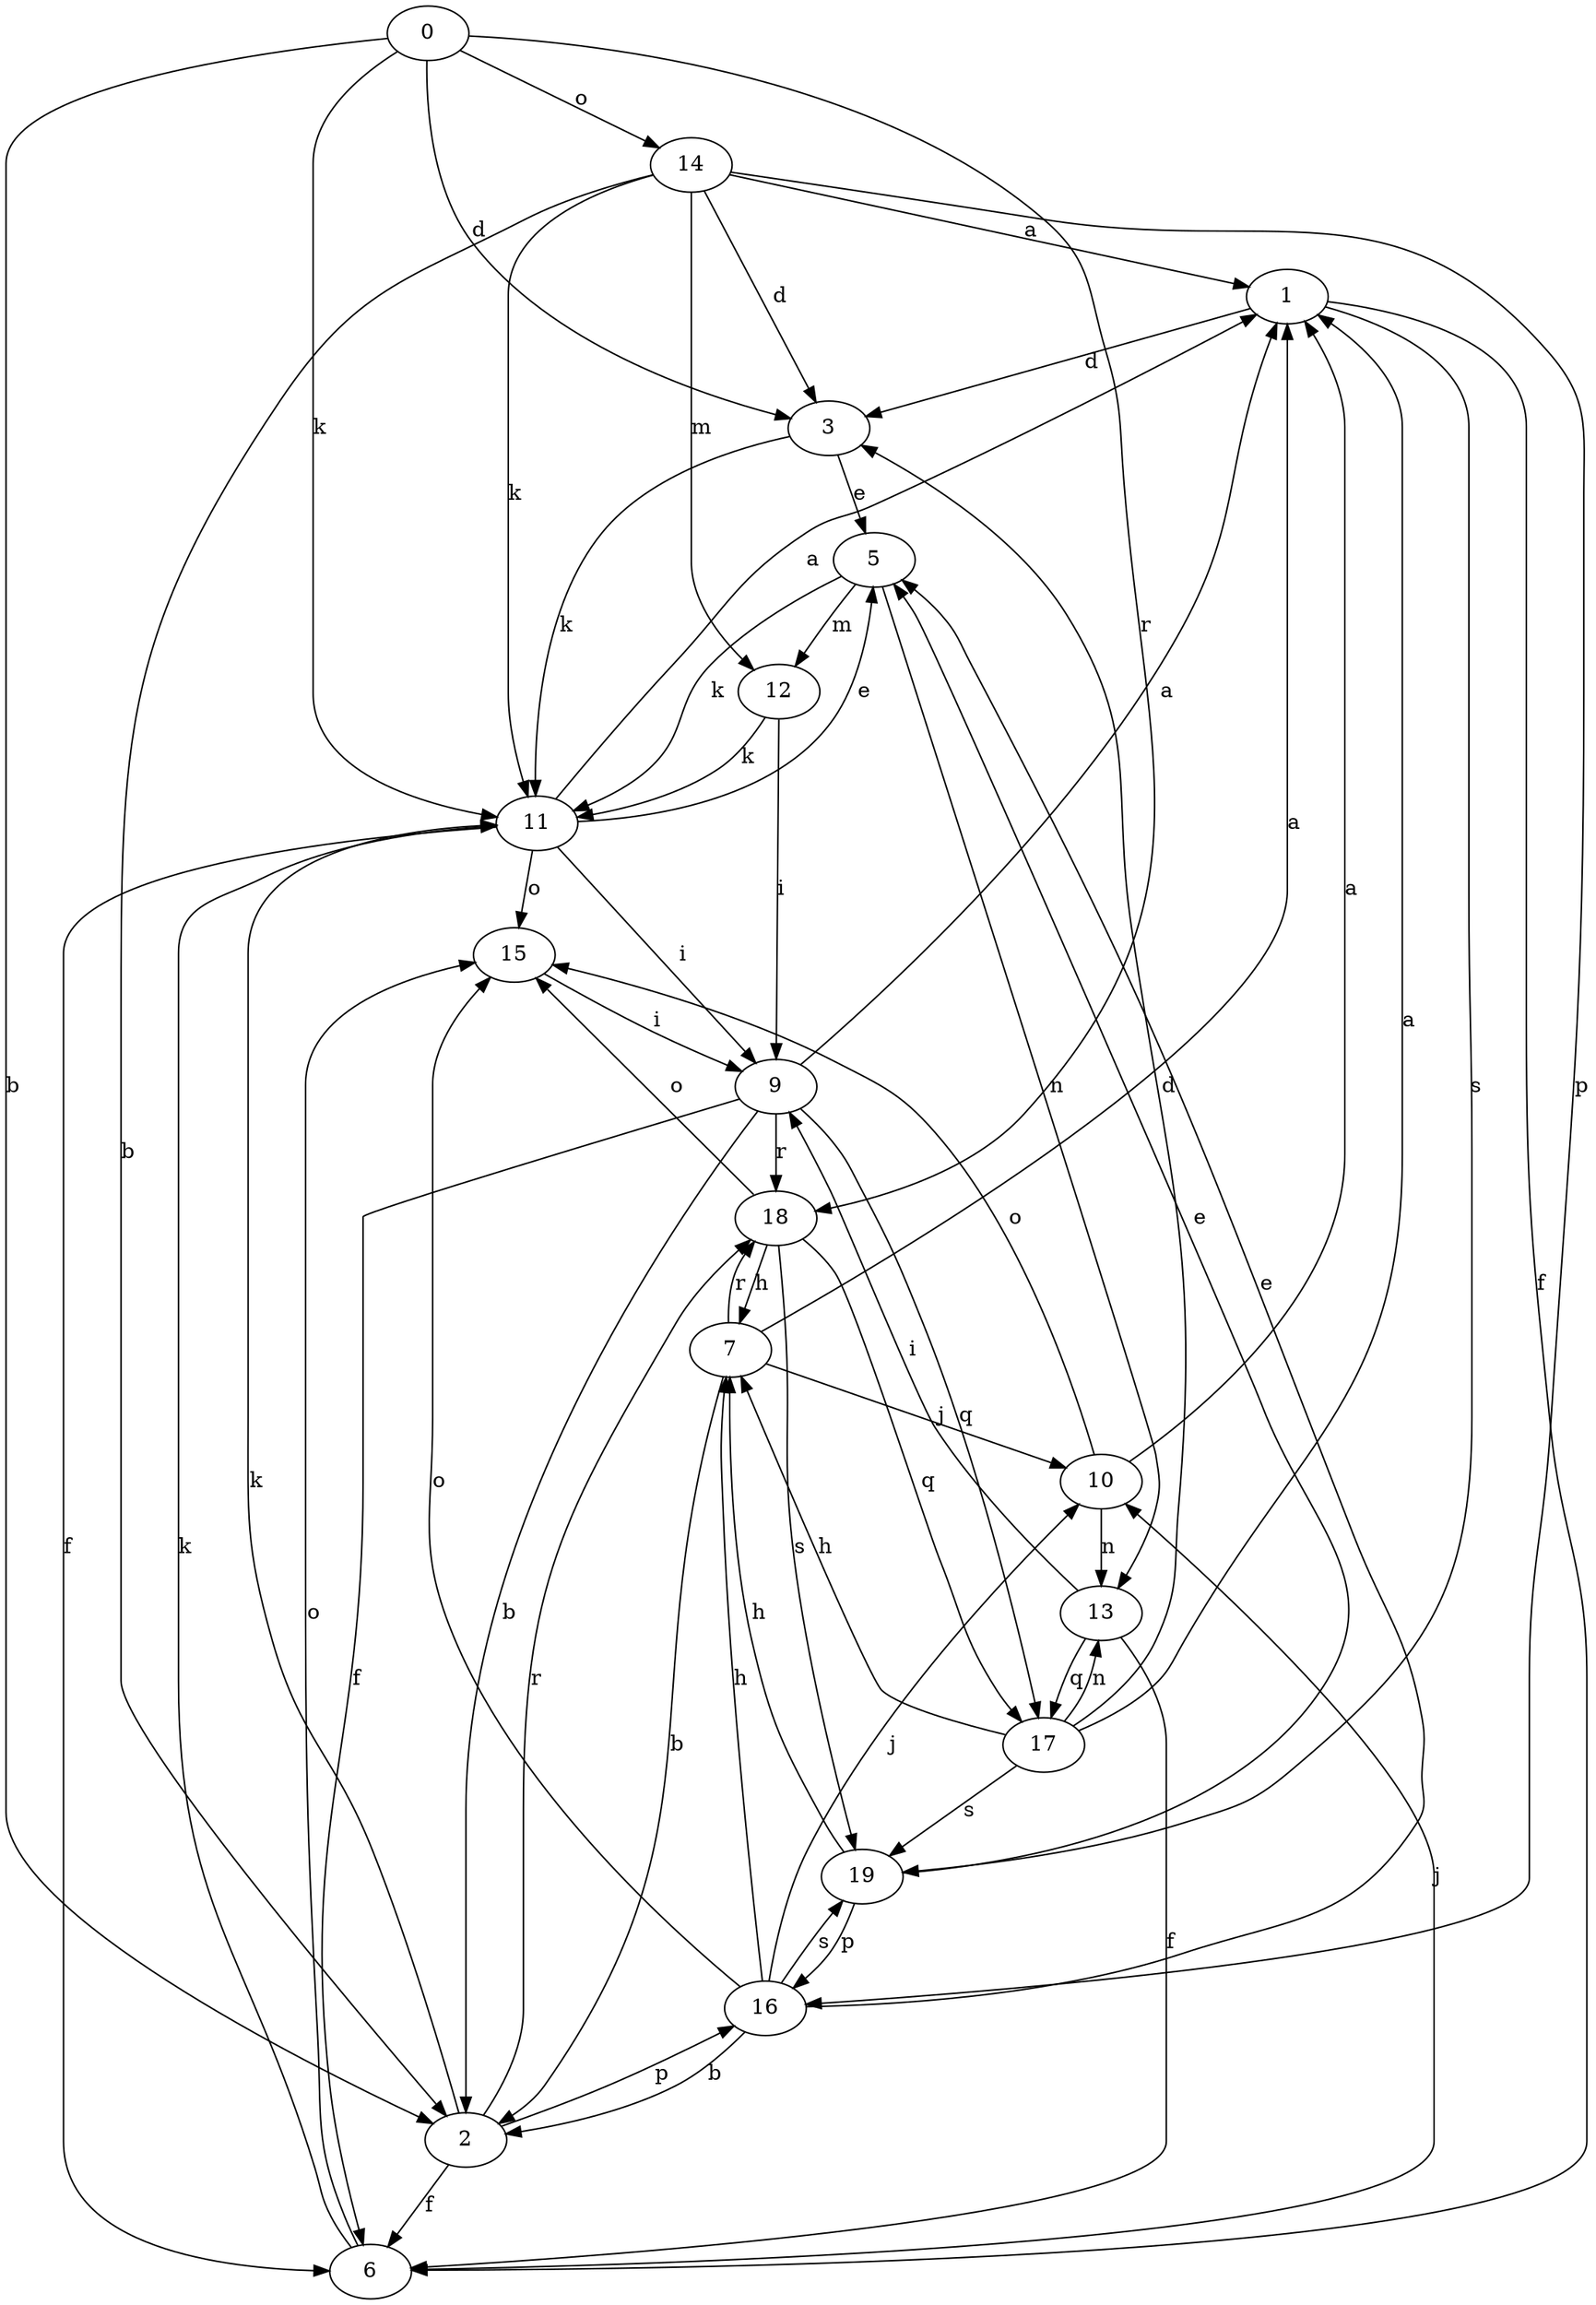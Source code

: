 strict digraph  {
1;
2;
3;
5;
6;
7;
9;
0;
10;
11;
12;
13;
14;
15;
16;
17;
18;
19;
1 -> 3  [label=d];
1 -> 6  [label=f];
1 -> 19  [label=s];
2 -> 6  [label=f];
2 -> 11  [label=k];
2 -> 16  [label=p];
2 -> 18  [label=r];
3 -> 5  [label=e];
3 -> 11  [label=k];
5 -> 11  [label=k];
5 -> 12  [label=m];
5 -> 13  [label=n];
6 -> 10  [label=j];
6 -> 11  [label=k];
6 -> 15  [label=o];
7 -> 1  [label=a];
7 -> 2  [label=b];
7 -> 10  [label=j];
7 -> 18  [label=r];
9 -> 1  [label=a];
9 -> 2  [label=b];
9 -> 6  [label=f];
9 -> 17  [label=q];
9 -> 18  [label=r];
0 -> 2  [label=b];
0 -> 3  [label=d];
0 -> 11  [label=k];
0 -> 14  [label=o];
0 -> 18  [label=r];
10 -> 1  [label=a];
10 -> 13  [label=n];
10 -> 15  [label=o];
11 -> 1  [label=a];
11 -> 5  [label=e];
11 -> 6  [label=f];
11 -> 9  [label=i];
11 -> 15  [label=o];
12 -> 9  [label=i];
12 -> 11  [label=k];
13 -> 6  [label=f];
13 -> 9  [label=i];
13 -> 17  [label=q];
14 -> 1  [label=a];
14 -> 2  [label=b];
14 -> 3  [label=d];
14 -> 11  [label=k];
14 -> 12  [label=m];
14 -> 16  [label=p];
15 -> 9  [label=i];
16 -> 2  [label=b];
16 -> 5  [label=e];
16 -> 7  [label=h];
16 -> 10  [label=j];
16 -> 15  [label=o];
16 -> 19  [label=s];
17 -> 1  [label=a];
17 -> 3  [label=d];
17 -> 7  [label=h];
17 -> 13  [label=n];
17 -> 19  [label=s];
18 -> 7  [label=h];
18 -> 15  [label=o];
18 -> 17  [label=q];
18 -> 19  [label=s];
19 -> 5  [label=e];
19 -> 7  [label=h];
19 -> 16  [label=p];
}

